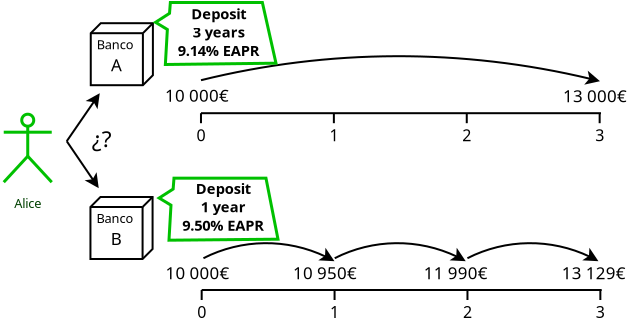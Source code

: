 <?xml version="1.0" encoding="UTF-8"?>
<dia:diagram xmlns:dia="http://www.lysator.liu.se/~alla/dia/">
  <dia:layer name="Background" visible="true" active="true">
    <dia:object type="chronogram - reference" version="0" id="O0">
      <dia:attribute name="obj_pos">
        <dia:point val="10,5.55"/>
      </dia:attribute>
      <dia:attribute name="obj_bb">
        <dia:rectangle val="9.051,5.5;30.949,7.1"/>
      </dia:attribute>
      <dia:attribute name="meta">
        <dia:composite type="dict"/>
      </dia:attribute>
      <dia:attribute name="elem_corner">
        <dia:point val="10,5.55"/>
      </dia:attribute>
      <dia:attribute name="elem_width">
        <dia:real val="20"/>
      </dia:attribute>
      <dia:attribute name="elem_height">
        <dia:real val="0.5"/>
      </dia:attribute>
      <dia:attribute name="start_time">
        <dia:real val="0"/>
      </dia:attribute>
      <dia:attribute name="end_time">
        <dia:real val="3.01"/>
      </dia:attribute>
      <dia:attribute name="time_step">
        <dia:real val="1"/>
      </dia:attribute>
      <dia:attribute name="time_lstep">
        <dia:real val="0"/>
      </dia:attribute>
      <dia:attribute name="color">
        <dia:color val="#000000"/>
      </dia:attribute>
      <dia:attribute name="main_lwidth">
        <dia:real val="0.1"/>
      </dia:attribute>
      <dia:attribute name="light_lwidth">
        <dia:real val="0.05"/>
      </dia:attribute>
      <dia:attribute name="font">
        <dia:font family="sans" style="0" name="Helvetica"/>
      </dia:attribute>
      <dia:attribute name="font_size">
        <dia:real val="1"/>
      </dia:attribute>
      <dia:attribute name="font_color">
        <dia:color val="#000000"/>
      </dia:attribute>
    </dia:object>
    <dia:object type="Standard - Text" version="1" id="O1">
      <dia:attribute name="obj_pos">
        <dia:point val="8.2,4.978"/>
      </dia:attribute>
      <dia:attribute name="obj_bb">
        <dia:rectangle val="8.2,4.19;11.695,5.178"/>
      </dia:attribute>
      <dia:attribute name="text">
        <dia:composite type="text">
          <dia:attribute name="string">
            <dia:string>#10 000€#</dia:string>
          </dia:attribute>
          <dia:attribute name="font">
            <dia:font family="sans" style="0" name="Helvetica"/>
          </dia:attribute>
          <dia:attribute name="height">
            <dia:real val="1.058"/>
          </dia:attribute>
          <dia:attribute name="pos">
            <dia:point val="8.2,4.978"/>
          </dia:attribute>
          <dia:attribute name="color">
            <dia:color val="#000000"/>
          </dia:attribute>
          <dia:attribute name="alignment">
            <dia:enum val="0"/>
          </dia:attribute>
        </dia:composite>
      </dia:attribute>
      <dia:attribute name="valign">
        <dia:enum val="3"/>
      </dia:attribute>
    </dia:object>
    <dia:object type="Standard - Arc" version="0" id="O2">
      <dia:attribute name="obj_pos">
        <dia:point val="10.0,3.9"/>
      </dia:attribute>
      <dia:attribute name="obj_bb">
        <dia:rectangle val="9.95,2.65;30.0,4.124"/>
      </dia:attribute>
      <dia:attribute name="conn_endpoints">
        <dia:point val="10.0,3.9"/>
        <dia:point val="29.95,3.95"/>
      </dia:attribute>
      <dia:attribute name="curve_distance">
        <dia:real val="-1.225"/>
      </dia:attribute>
      <dia:attribute name="end_arrow">
        <dia:enum val="22"/>
      </dia:attribute>
      <dia:attribute name="end_arrow_length">
        <dia:real val="0.5"/>
      </dia:attribute>
      <dia:attribute name="end_arrow_width">
        <dia:real val="0.5"/>
      </dia:attribute>
    </dia:object>
    <dia:object type="Standard - Text" version="1" id="O3">
      <dia:attribute name="obj_pos">
        <dia:point val="28.1,5"/>
      </dia:attribute>
      <dia:attribute name="obj_bb">
        <dia:rectangle val="28.1,4.213;31.595,5.2"/>
      </dia:attribute>
      <dia:attribute name="text">
        <dia:composite type="text">
          <dia:attribute name="string">
            <dia:string>#13 000€#</dia:string>
          </dia:attribute>
          <dia:attribute name="font">
            <dia:font family="sans" style="0" name="Helvetica"/>
          </dia:attribute>
          <dia:attribute name="height">
            <dia:real val="1.058"/>
          </dia:attribute>
          <dia:attribute name="pos">
            <dia:point val="28.1,5"/>
          </dia:attribute>
          <dia:attribute name="color">
            <dia:color val="#000000"/>
          </dia:attribute>
          <dia:attribute name="alignment">
            <dia:enum val="0"/>
          </dia:attribute>
        </dia:composite>
      </dia:attribute>
      <dia:attribute name="valign">
        <dia:enum val="3"/>
      </dia:attribute>
    </dia:object>
    <dia:object type="Standard - Line" version="0" id="O4">
      <dia:attribute name="obj_pos">
        <dia:point val="0.001,0.001"/>
      </dia:attribute>
      <dia:attribute name="obj_bb">
        <dia:rectangle val="0.001,0.001;0.004,0.003"/>
      </dia:attribute>
      <dia:attribute name="conn_endpoints">
        <dia:point val="0.001,0.001"/>
        <dia:point val="0.004,0.003"/>
      </dia:attribute>
      <dia:attribute name="numcp">
        <dia:int val="1"/>
      </dia:attribute>
      <dia:attribute name="line_color">
        <dia:color val="#ffffff"/>
      </dia:attribute>
      <dia:attribute name="line_width">
        <dia:real val="1.175e-38"/>
      </dia:attribute>
    </dia:object>
    <dia:object type="Standard - Line" version="0" id="O5">
      <dia:attribute name="obj_pos">
        <dia:point val="31.985,15.962"/>
      </dia:attribute>
      <dia:attribute name="obj_bb">
        <dia:rectangle val="31.985,15.962;31.988,15.964"/>
      </dia:attribute>
      <dia:attribute name="conn_endpoints">
        <dia:point val="31.985,15.962"/>
        <dia:point val="31.988,15.964"/>
      </dia:attribute>
      <dia:attribute name="numcp">
        <dia:int val="1"/>
      </dia:attribute>
      <dia:attribute name="line_color">
        <dia:color val="#ffffff"/>
      </dia:attribute>
      <dia:attribute name="line_width">
        <dia:real val="1.175e-38"/>
      </dia:attribute>
    </dia:object>
    <dia:object type="UML - Actor" version="0" id="O6">
      <dia:attribute name="obj_pos">
        <dia:point val="1.339,7.7"/>
      </dia:attribute>
      <dia:attribute name="obj_bb">
        <dia:rectangle val="0.038,4.95;2.639,10.45"/>
      </dia:attribute>
      <dia:attribute name="meta">
        <dia:composite type="dict"/>
      </dia:attribute>
      <dia:attribute name="elem_corner">
        <dia:point val="0.088,5"/>
      </dia:attribute>
      <dia:attribute name="elem_width">
        <dia:real val="2.5"/>
      </dia:attribute>
      <dia:attribute name="elem_height">
        <dia:real val="5.4"/>
      </dia:attribute>
      <dia:attribute name="line_width">
        <dia:real val="0.15"/>
      </dia:attribute>
      <dia:attribute name="line_colour">
        <dia:color val="#00c000"/>
      </dia:attribute>
      <dia:attribute name="fill_colour">
        <dia:color val="#ffffff"/>
      </dia:attribute>
      <dia:attribute name="text">
        <dia:composite type="text">
          <dia:attribute name="string">
            <dia:string>#Alice#</dia:string>
          </dia:attribute>
          <dia:attribute name="font">
            <dia:font family="sans" style="0" name="Helvetica"/>
          </dia:attribute>
          <dia:attribute name="height">
            <dia:real val="0.8"/>
          </dia:attribute>
          <dia:attribute name="pos">
            <dia:point val="1.339,10.195"/>
          </dia:attribute>
          <dia:attribute name="color">
            <dia:color val="#004000"/>
          </dia:attribute>
          <dia:attribute name="alignment">
            <dia:enum val="1"/>
          </dia:attribute>
        </dia:composite>
      </dia:attribute>
    </dia:object>
    <dia:group>
      <dia:object type="UML - Node" version="0" id="O7">
        <dia:attribute name="obj_pos">
          <dia:point val="4.489,1.55"/>
        </dia:attribute>
        <dia:attribute name="obj_bb">
          <dia:rectangle val="4.439,1;7.646,4.2"/>
        </dia:attribute>
        <dia:attribute name="meta">
          <dia:composite type="dict"/>
        </dia:attribute>
        <dia:attribute name="elem_corner">
          <dia:point val="4.489,1.55"/>
        </dia:attribute>
        <dia:attribute name="elem_width">
          <dia:real val="2.607"/>
        </dia:attribute>
        <dia:attribute name="elem_height">
          <dia:real val="2.6"/>
        </dia:attribute>
        <dia:attribute name="line_colour">
          <dia:color val="#000000"/>
        </dia:attribute>
        <dia:attribute name="fill_colour">
          <dia:color val="#ffffff"/>
        </dia:attribute>
        <dia:attribute name="name">
          <dia:composite type="text">
            <dia:attribute name="string">
              <dia:string>##</dia:string>
            </dia:attribute>
            <dia:attribute name="font">
              <dia:font family="sans" style="0" name="Helvetica"/>
            </dia:attribute>
            <dia:attribute name="height">
              <dia:real val="0.8"/>
            </dia:attribute>
            <dia:attribute name="pos">
              <dia:point val="4.989,2.645"/>
            </dia:attribute>
            <dia:attribute name="color">
              <dia:color val="#000000"/>
            </dia:attribute>
            <dia:attribute name="alignment">
              <dia:enum val="0"/>
            </dia:attribute>
          </dia:composite>
        </dia:attribute>
      </dia:object>
      <dia:object type="Standard - Text" version="1" id="O8">
        <dia:attribute name="obj_pos">
          <dia:point val="4.788,2.35"/>
        </dia:attribute>
        <dia:attribute name="obj_bb">
          <dia:rectangle val="4.788,1.755;6.771,2.502"/>
        </dia:attribute>
        <dia:attribute name="text">
          <dia:composite type="text">
            <dia:attribute name="string">
              <dia:string>#Banco#</dia:string>
            </dia:attribute>
            <dia:attribute name="font">
              <dia:font family="sans" style="0" name="Helvetica"/>
            </dia:attribute>
            <dia:attribute name="height">
              <dia:real val="0.8"/>
            </dia:attribute>
            <dia:attribute name="pos">
              <dia:point val="4.788,2.35"/>
            </dia:attribute>
            <dia:attribute name="color">
              <dia:color val="#000000"/>
            </dia:attribute>
            <dia:attribute name="alignment">
              <dia:enum val="0"/>
            </dia:attribute>
          </dia:composite>
        </dia:attribute>
        <dia:attribute name="valign">
          <dia:enum val="3"/>
        </dia:attribute>
      </dia:object>
      <dia:object type="Standard - Text" version="1" id="O9">
        <dia:attribute name="obj_pos">
          <dia:point val="5.499,3.45"/>
        </dia:attribute>
        <dia:attribute name="obj_bb">
          <dia:rectangle val="5.499,2.663;6.079,3.65"/>
        </dia:attribute>
        <dia:attribute name="text">
          <dia:composite type="text">
            <dia:attribute name="string">
              <dia:string>#A#</dia:string>
            </dia:attribute>
            <dia:attribute name="font">
              <dia:font family="sans" style="0" name="Helvetica"/>
            </dia:attribute>
            <dia:attribute name="height">
              <dia:real val="1.058"/>
            </dia:attribute>
            <dia:attribute name="pos">
              <dia:point val="5.499,3.45"/>
            </dia:attribute>
            <dia:attribute name="color">
              <dia:color val="#000000"/>
            </dia:attribute>
            <dia:attribute name="alignment">
              <dia:enum val="0"/>
            </dia:attribute>
          </dia:composite>
        </dia:attribute>
        <dia:attribute name="valign">
          <dia:enum val="3"/>
        </dia:attribute>
      </dia:object>
    </dia:group>
    <dia:group>
      <dia:object type="UML - Node" version="0" id="O10">
        <dia:attribute name="obj_pos">
          <dia:point val="4.473,10.24"/>
        </dia:attribute>
        <dia:attribute name="obj_bb">
          <dia:rectangle val="4.423,9.69;7.631,12.89"/>
        </dia:attribute>
        <dia:attribute name="meta">
          <dia:composite type="dict"/>
        </dia:attribute>
        <dia:attribute name="elem_corner">
          <dia:point val="4.473,10.24"/>
        </dia:attribute>
        <dia:attribute name="elem_width">
          <dia:real val="2.607"/>
        </dia:attribute>
        <dia:attribute name="elem_height">
          <dia:real val="2.6"/>
        </dia:attribute>
        <dia:attribute name="line_colour">
          <dia:color val="#000000"/>
        </dia:attribute>
        <dia:attribute name="fill_colour">
          <dia:color val="#ffffff"/>
        </dia:attribute>
        <dia:attribute name="name">
          <dia:composite type="text">
            <dia:attribute name="string">
              <dia:string>##</dia:string>
            </dia:attribute>
            <dia:attribute name="font">
              <dia:font family="sans" style="0" name="Helvetica"/>
            </dia:attribute>
            <dia:attribute name="height">
              <dia:real val="0.8"/>
            </dia:attribute>
            <dia:attribute name="pos">
              <dia:point val="4.973,11.335"/>
            </dia:attribute>
            <dia:attribute name="color">
              <dia:color val="#000000"/>
            </dia:attribute>
            <dia:attribute name="alignment">
              <dia:enum val="0"/>
            </dia:attribute>
          </dia:composite>
        </dia:attribute>
      </dia:object>
      <dia:object type="Standard - Text" version="1" id="O11">
        <dia:attribute name="obj_pos">
          <dia:point val="4.774,11.04"/>
        </dia:attribute>
        <dia:attribute name="obj_bb">
          <dia:rectangle val="4.774,10.445;6.756,11.193"/>
        </dia:attribute>
        <dia:attribute name="text">
          <dia:composite type="text">
            <dia:attribute name="string">
              <dia:string>#Banco#</dia:string>
            </dia:attribute>
            <dia:attribute name="font">
              <dia:font family="sans" style="0" name="Helvetica"/>
            </dia:attribute>
            <dia:attribute name="height">
              <dia:real val="0.8"/>
            </dia:attribute>
            <dia:attribute name="pos">
              <dia:point val="4.774,11.04"/>
            </dia:attribute>
            <dia:attribute name="color">
              <dia:color val="#000000"/>
            </dia:attribute>
            <dia:attribute name="alignment">
              <dia:enum val="0"/>
            </dia:attribute>
          </dia:composite>
        </dia:attribute>
        <dia:attribute name="valign">
          <dia:enum val="3"/>
        </dia:attribute>
      </dia:object>
      <dia:object type="Standard - Text" version="1" id="O12">
        <dia:attribute name="obj_pos">
          <dia:point val="5.484,12.14"/>
        </dia:attribute>
        <dia:attribute name="obj_bb">
          <dia:rectangle val="5.484,11.352;6.064,12.34"/>
        </dia:attribute>
        <dia:attribute name="text">
          <dia:composite type="text">
            <dia:attribute name="string">
              <dia:string>#B#</dia:string>
            </dia:attribute>
            <dia:attribute name="font">
              <dia:font family="sans" style="0" name="Helvetica"/>
            </dia:attribute>
            <dia:attribute name="height">
              <dia:real val="1.058"/>
            </dia:attribute>
            <dia:attribute name="pos">
              <dia:point val="5.484,12.14"/>
            </dia:attribute>
            <dia:attribute name="color">
              <dia:color val="#000000"/>
            </dia:attribute>
            <dia:attribute name="alignment">
              <dia:enum val="0"/>
            </dia:attribute>
          </dia:composite>
        </dia:attribute>
        <dia:attribute name="valign">
          <dia:enum val="3"/>
        </dia:attribute>
      </dia:object>
    </dia:group>
    <dia:object type="Standard - Text" version="1" id="O13">
      <dia:attribute name="obj_pos">
        <dia:point val="10.889,0.85"/>
      </dia:attribute>
      <dia:attribute name="obj_bb">
        <dia:rectangle val="8.402,0.168;13.375,2.859"/>
      </dia:attribute>
      <dia:attribute name="text">
        <dia:composite type="text">
          <dia:attribute name="string">
            <dia:string>#Deposit
3 years
9.14% EAPR#</dia:string>
          </dia:attribute>
          <dia:attribute name="font">
            <dia:font family="sans" style="80" name="Helvetica-Bold"/>
          </dia:attribute>
          <dia:attribute name="height">
            <dia:real val="0.917"/>
          </dia:attribute>
          <dia:attribute name="pos">
            <dia:point val="10.889,0.85"/>
          </dia:attribute>
          <dia:attribute name="color">
            <dia:color val="#000000"/>
          </dia:attribute>
          <dia:attribute name="alignment">
            <dia:enum val="1"/>
          </dia:attribute>
        </dia:composite>
      </dia:attribute>
      <dia:attribute name="valign">
        <dia:enum val="3"/>
      </dia:attribute>
    </dia:object>
    <dia:object type="Standard - Arc" version="0" id="O14">
      <dia:attribute name="obj_pos">
        <dia:point val="10.123,12.8"/>
      </dia:attribute>
      <dia:attribute name="obj_bb">
        <dia:rectangle val="10.072,11.999;16.725,13.001"/>
      </dia:attribute>
      <dia:attribute name="conn_endpoints">
        <dia:point val="10.123,12.8"/>
        <dia:point val="16.674,12.95"/>
      </dia:attribute>
      <dia:attribute name="curve_distance">
        <dia:real val="-0.825"/>
      </dia:attribute>
      <dia:attribute name="end_arrow">
        <dia:enum val="22"/>
      </dia:attribute>
      <dia:attribute name="end_arrow_length">
        <dia:real val="0.5"/>
      </dia:attribute>
      <dia:attribute name="end_arrow_width">
        <dia:real val="0.5"/>
      </dia:attribute>
    </dia:object>
    <dia:object type="Standard - Text" version="1" id="O15">
      <dia:attribute name="obj_pos">
        <dia:point val="8.223,13.85"/>
      </dia:attribute>
      <dia:attribute name="obj_bb">
        <dia:rectangle val="8.223,13.062;11.719,14.05"/>
      </dia:attribute>
      <dia:attribute name="text">
        <dia:composite type="text">
          <dia:attribute name="string">
            <dia:string>#10 000€#</dia:string>
          </dia:attribute>
          <dia:attribute name="font">
            <dia:font family="sans" style="0" name="Helvetica"/>
          </dia:attribute>
          <dia:attribute name="height">
            <dia:real val="1.058"/>
          </dia:attribute>
          <dia:attribute name="pos">
            <dia:point val="8.223,13.85"/>
          </dia:attribute>
          <dia:attribute name="color">
            <dia:color val="#000000"/>
          </dia:attribute>
          <dia:attribute name="alignment">
            <dia:enum val="0"/>
          </dia:attribute>
        </dia:composite>
      </dia:attribute>
      <dia:attribute name="valign">
        <dia:enum val="3"/>
      </dia:attribute>
    </dia:object>
    <dia:object type="Standard - Polygon" version="0" id="O16">
      <dia:attribute name="obj_pos">
        <dia:point val="7.908,9.791"/>
      </dia:attribute>
      <dia:attribute name="obj_bb">
        <dia:rectangle val="7.766,8.725;13.941,11.976"/>
      </dia:attribute>
      <dia:attribute name="poly_points">
        <dia:point val="7.908,9.791"/>
        <dia:point val="8.5,10.15"/>
        <dia:point val="8.4,11.9"/>
        <dia:point val="13.85,11.85"/>
        <dia:point val="13.25,8.8"/>
        <dia:point val="8.65,8.8"/>
        <dia:point val="8.608,9.341"/>
      </dia:attribute>
      <dia:attribute name="line_color">
        <dia:color val="#00c000"/>
      </dia:attribute>
      <dia:attribute name="line_width">
        <dia:real val="0.15"/>
      </dia:attribute>
      <dia:attribute name="show_background">
        <dia:boolean val="false"/>
      </dia:attribute>
    </dia:object>
    <dia:object type="Standard - Text" version="1" id="O17">
      <dia:attribute name="obj_pos">
        <dia:point val="11.108,9.591"/>
      </dia:attribute>
      <dia:attribute name="obj_bb">
        <dia:rectangle val="8.622,8.908;13.594,11.6"/>
      </dia:attribute>
      <dia:attribute name="text">
        <dia:composite type="text">
          <dia:attribute name="string">
            <dia:string>#Deposit
1 year
9.50% EAPR#</dia:string>
          </dia:attribute>
          <dia:attribute name="font">
            <dia:font family="sans" style="80" name="Helvetica-Bold"/>
          </dia:attribute>
          <dia:attribute name="height">
            <dia:real val="0.917"/>
          </dia:attribute>
          <dia:attribute name="pos">
            <dia:point val="11.108,9.591"/>
          </dia:attribute>
          <dia:attribute name="color">
            <dia:color val="#000000"/>
          </dia:attribute>
          <dia:attribute name="alignment">
            <dia:enum val="1"/>
          </dia:attribute>
        </dia:composite>
      </dia:attribute>
      <dia:attribute name="valign">
        <dia:enum val="3"/>
      </dia:attribute>
    </dia:object>
    <dia:object type="Standard - Text" version="1" id="O18">
      <dia:attribute name="obj_pos">
        <dia:point val="4.538,7.25"/>
      </dia:attribute>
      <dia:attribute name="obj_bb">
        <dia:rectangle val="4.538,6.2;5.739,7.518"/>
      </dia:attribute>
      <dia:attribute name="text">
        <dia:composite type="text">
          <dia:attribute name="string">
            <dia:string>#¿?#</dia:string>
          </dia:attribute>
          <dia:attribute name="font">
            <dia:font family="sans" style="0" name="Helvetica"/>
          </dia:attribute>
          <dia:attribute name="height">
            <dia:real val="1.411"/>
          </dia:attribute>
          <dia:attribute name="pos">
            <dia:point val="4.538,7.25"/>
          </dia:attribute>
          <dia:attribute name="color">
            <dia:color val="#000000"/>
          </dia:attribute>
          <dia:attribute name="alignment">
            <dia:enum val="0"/>
          </dia:attribute>
        </dia:composite>
      </dia:attribute>
      <dia:attribute name="valign">
        <dia:enum val="3"/>
      </dia:attribute>
    </dia:object>
    <dia:object type="Standard - Line" version="0" id="O19">
      <dia:attribute name="obj_pos">
        <dia:point val="3.288,6.95"/>
      </dia:attribute>
      <dia:attribute name="obj_bb">
        <dia:rectangle val="3.219,4.458;5.008,7.02"/>
      </dia:attribute>
      <dia:attribute name="conn_endpoints">
        <dia:point val="3.288,6.95"/>
        <dia:point val="4.939,4.55"/>
      </dia:attribute>
      <dia:attribute name="numcp">
        <dia:int val="1"/>
      </dia:attribute>
      <dia:attribute name="end_arrow">
        <dia:enum val="22"/>
      </dia:attribute>
      <dia:attribute name="end_arrow_length">
        <dia:real val="0.5"/>
      </dia:attribute>
      <dia:attribute name="end_arrow_width">
        <dia:real val="0.5"/>
      </dia:attribute>
    </dia:object>
    <dia:object type="Standard - Line" version="0" id="O20">
      <dia:attribute name="obj_pos">
        <dia:point val="3.288,6.95"/>
      </dia:attribute>
      <dia:attribute name="obj_bb">
        <dia:rectangle val="3.219,6.881;4.958,9.392"/>
      </dia:attribute>
      <dia:attribute name="conn_endpoints">
        <dia:point val="3.288,6.95"/>
        <dia:point val="4.888,9.3"/>
      </dia:attribute>
      <dia:attribute name="numcp">
        <dia:int val="1"/>
      </dia:attribute>
      <dia:attribute name="end_arrow">
        <dia:enum val="22"/>
      </dia:attribute>
      <dia:attribute name="end_arrow_length">
        <dia:real val="0.5"/>
      </dia:attribute>
      <dia:attribute name="end_arrow_width">
        <dia:real val="0.5"/>
      </dia:attribute>
    </dia:object>
    <dia:object type="chronogram - reference" version="0" id="O21">
      <dia:attribute name="obj_pos">
        <dia:point val="10.035,14.39"/>
      </dia:attribute>
      <dia:attribute name="obj_bb">
        <dia:rectangle val="9.086,14.34;30.983,15.94"/>
      </dia:attribute>
      <dia:attribute name="meta">
        <dia:composite type="dict"/>
      </dia:attribute>
      <dia:attribute name="elem_corner">
        <dia:point val="10.035,14.39"/>
      </dia:attribute>
      <dia:attribute name="elem_width">
        <dia:real val="20"/>
      </dia:attribute>
      <dia:attribute name="elem_height">
        <dia:real val="0.5"/>
      </dia:attribute>
      <dia:attribute name="start_time">
        <dia:real val="0"/>
      </dia:attribute>
      <dia:attribute name="end_time">
        <dia:real val="3.01"/>
      </dia:attribute>
      <dia:attribute name="time_step">
        <dia:real val="1"/>
      </dia:attribute>
      <dia:attribute name="time_lstep">
        <dia:real val="0"/>
      </dia:attribute>
      <dia:attribute name="color">
        <dia:color val="#000000"/>
      </dia:attribute>
      <dia:attribute name="main_lwidth">
        <dia:real val="0.1"/>
      </dia:attribute>
      <dia:attribute name="light_lwidth">
        <dia:real val="0.05"/>
      </dia:attribute>
      <dia:attribute name="font">
        <dia:font family="sans" style="0" name="Helvetica"/>
      </dia:attribute>
      <dia:attribute name="font_size">
        <dia:real val="1"/>
      </dia:attribute>
      <dia:attribute name="font_color">
        <dia:color val="#000000"/>
      </dia:attribute>
    </dia:object>
    <dia:object type="Standard - Arc" version="0" id="O22">
      <dia:attribute name="obj_pos">
        <dia:point val="16.687,12.8"/>
      </dia:attribute>
      <dia:attribute name="obj_bb">
        <dia:rectangle val="16.636,11.999;23.288,13.001"/>
      </dia:attribute>
      <dia:attribute name="conn_endpoints">
        <dia:point val="16.687,12.8"/>
        <dia:point val="23.237,12.95"/>
      </dia:attribute>
      <dia:attribute name="curve_distance">
        <dia:real val="-0.825"/>
      </dia:attribute>
      <dia:attribute name="end_arrow">
        <dia:enum val="22"/>
      </dia:attribute>
      <dia:attribute name="end_arrow_length">
        <dia:real val="0.5"/>
      </dia:attribute>
      <dia:attribute name="end_arrow_width">
        <dia:real val="0.5"/>
      </dia:attribute>
    </dia:object>
    <dia:object type="Standard - Arc" version="0" id="O23">
      <dia:attribute name="obj_pos">
        <dia:point val="23.322,12.8"/>
      </dia:attribute>
      <dia:attribute name="obj_bb">
        <dia:rectangle val="23.271,11.999;29.923,13.001"/>
      </dia:attribute>
      <dia:attribute name="conn_endpoints">
        <dia:point val="23.322,12.8"/>
        <dia:point val="29.872,12.95"/>
      </dia:attribute>
      <dia:attribute name="curve_distance">
        <dia:real val="-0.825"/>
      </dia:attribute>
      <dia:attribute name="end_arrow">
        <dia:enum val="22"/>
      </dia:attribute>
      <dia:attribute name="end_arrow_length">
        <dia:real val="0.5"/>
      </dia:attribute>
      <dia:attribute name="end_arrow_width">
        <dia:real val="0.5"/>
      </dia:attribute>
    </dia:object>
    <dia:object type="Standard - Text" version="1" id="O24">
      <dia:attribute name="obj_pos">
        <dia:point val="14.601,13.85"/>
      </dia:attribute>
      <dia:attribute name="obj_bb">
        <dia:rectangle val="14.601,13.062;18.096,14.05"/>
      </dia:attribute>
      <dia:attribute name="text">
        <dia:composite type="text">
          <dia:attribute name="string">
            <dia:string>#10 950€#</dia:string>
          </dia:attribute>
          <dia:attribute name="font">
            <dia:font family="sans" style="0" name="Helvetica"/>
          </dia:attribute>
          <dia:attribute name="height">
            <dia:real val="1.058"/>
          </dia:attribute>
          <dia:attribute name="pos">
            <dia:point val="14.601,13.85"/>
          </dia:attribute>
          <dia:attribute name="color">
            <dia:color val="#000000"/>
          </dia:attribute>
          <dia:attribute name="alignment">
            <dia:enum val="0"/>
          </dia:attribute>
        </dia:composite>
      </dia:attribute>
      <dia:attribute name="valign">
        <dia:enum val="3"/>
      </dia:attribute>
    </dia:object>
    <dia:object type="Standard - Text" version="1" id="O25">
      <dia:attribute name="obj_pos">
        <dia:point val="21.136,13.85"/>
      </dia:attribute>
      <dia:attribute name="obj_bb">
        <dia:rectangle val="21.136,13.062;24.631,14.05"/>
      </dia:attribute>
      <dia:attribute name="text">
        <dia:composite type="text">
          <dia:attribute name="string">
            <dia:string>#11 990€#</dia:string>
          </dia:attribute>
          <dia:attribute name="font">
            <dia:font family="sans" style="0" name="Helvetica"/>
          </dia:attribute>
          <dia:attribute name="height">
            <dia:real val="1.058"/>
          </dia:attribute>
          <dia:attribute name="pos">
            <dia:point val="21.136,13.85"/>
          </dia:attribute>
          <dia:attribute name="color">
            <dia:color val="#000000"/>
          </dia:attribute>
          <dia:attribute name="alignment">
            <dia:enum val="0"/>
          </dia:attribute>
        </dia:composite>
      </dia:attribute>
      <dia:attribute name="valign">
        <dia:enum val="3"/>
      </dia:attribute>
    </dia:object>
    <dia:object type="Standard - Text" version="1" id="O26">
      <dia:attribute name="obj_pos">
        <dia:point val="28.036,13.85"/>
      </dia:attribute>
      <dia:attribute name="obj_bb">
        <dia:rectangle val="28.036,13.062;31.531,14.05"/>
      </dia:attribute>
      <dia:attribute name="text">
        <dia:composite type="text">
          <dia:attribute name="string">
            <dia:string>#13 129€#</dia:string>
          </dia:attribute>
          <dia:attribute name="font">
            <dia:font family="sans" style="0" name="Helvetica"/>
          </dia:attribute>
          <dia:attribute name="height">
            <dia:real val="1.058"/>
          </dia:attribute>
          <dia:attribute name="pos">
            <dia:point val="28.036,13.85"/>
          </dia:attribute>
          <dia:attribute name="color">
            <dia:color val="#000000"/>
          </dia:attribute>
          <dia:attribute name="alignment">
            <dia:enum val="0"/>
          </dia:attribute>
        </dia:composite>
      </dia:attribute>
      <dia:attribute name="valign">
        <dia:enum val="3"/>
      </dia:attribute>
    </dia:object>
    <dia:object type="Standard - Polygon" version="0" id="O27">
      <dia:attribute name="obj_pos">
        <dia:point val="7.727,1.006"/>
      </dia:attribute>
      <dia:attribute name="obj_bb">
        <dia:rectangle val="7.585,-0.06;13.844,3.191"/>
      </dia:attribute>
      <dia:attribute name="poly_points">
        <dia:point val="7.727,1.006"/>
        <dia:point val="8.319,1.365"/>
        <dia:point val="8.219,3.115"/>
        <dia:point val="13.75,3.05"/>
        <dia:point val="13.069,0.015"/>
        <dia:point val="8.469,0.015"/>
        <dia:point val="8.427,0.556"/>
      </dia:attribute>
      <dia:attribute name="line_color">
        <dia:color val="#00c000"/>
      </dia:attribute>
      <dia:attribute name="line_width">
        <dia:real val="0.15"/>
      </dia:attribute>
      <dia:attribute name="show_background">
        <dia:boolean val="false"/>
      </dia:attribute>
    </dia:object>
  </dia:layer>
</dia:diagram>
